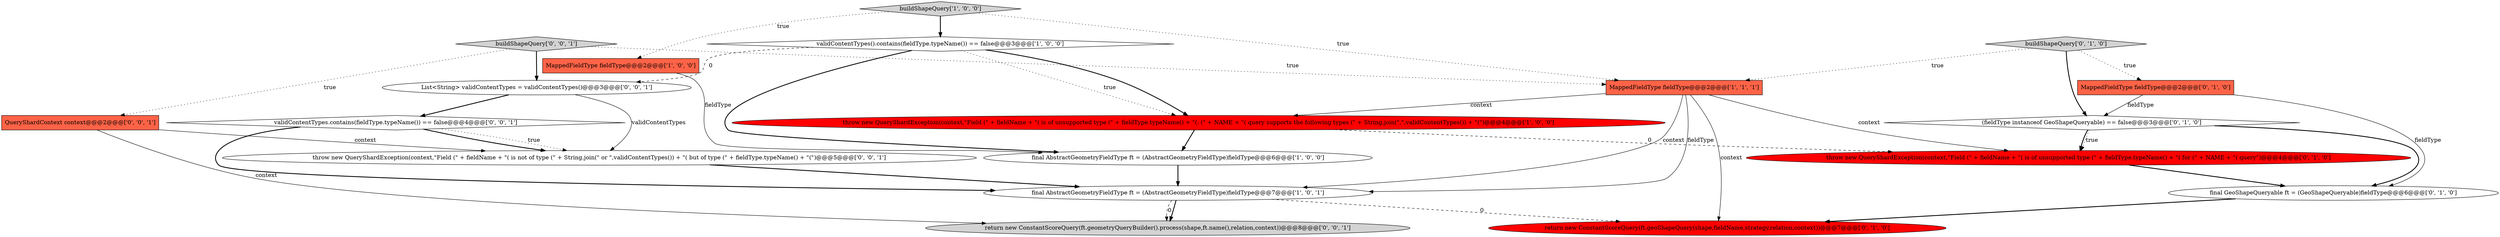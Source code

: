 digraph {
1 [style = filled, label = "buildShapeQuery['1', '0', '0']", fillcolor = lightgray, shape = diamond image = "AAA0AAABBB1BBB"];
10 [style = filled, label = "buildShapeQuery['0', '1', '0']", fillcolor = lightgray, shape = diamond image = "AAA0AAABBB2BBB"];
15 [style = filled, label = "validContentTypes.contains(fieldType.typeName()) == false@@@4@@@['0', '0', '1']", fillcolor = white, shape = diamond image = "AAA0AAABBB3BBB"];
9 [style = filled, label = "return new ConstantScoreQuery(ft.geoShapeQuery(shape,fieldName,strategy,relation,context))@@@7@@@['0', '1', '0']", fillcolor = red, shape = ellipse image = "AAA1AAABBB2BBB"];
8 [style = filled, label = "MappedFieldType fieldType@@@2@@@['0', '1', '0']", fillcolor = tomato, shape = box image = "AAA0AAABBB2BBB"];
7 [style = filled, label = "throw new QueryShardException(context,\"Field (\" + fieldName + \"( is of unsupported type (\" + fieldType.typeName() + \"( for (\" + NAME + \"( query\")@@@4@@@['0', '1', '0']", fillcolor = red, shape = ellipse image = "AAA1AAABBB2BBB"];
13 [style = filled, label = "buildShapeQuery['0', '0', '1']", fillcolor = lightgray, shape = diamond image = "AAA0AAABBB3BBB"];
18 [style = filled, label = "return new ConstantScoreQuery(ft.geometryQueryBuilder().process(shape,ft.name(),relation,context))@@@8@@@['0', '0', '1']", fillcolor = lightgray, shape = ellipse image = "AAA0AAABBB3BBB"];
11 [style = filled, label = "final GeoShapeQueryable ft = (GeoShapeQueryable)fieldType@@@6@@@['0', '1', '0']", fillcolor = white, shape = ellipse image = "AAA0AAABBB2BBB"];
2 [style = filled, label = "MappedFieldType fieldType@@@2@@@['1', '1', '1']", fillcolor = tomato, shape = box image = "AAA0AAABBB1BBB"];
17 [style = filled, label = "List<String> validContentTypes = validContentTypes()@@@3@@@['0', '0', '1']", fillcolor = white, shape = ellipse image = "AAA0AAABBB3BBB"];
12 [style = filled, label = "(fieldType instanceof GeoShapeQueryable) == false@@@3@@@['0', '1', '0']", fillcolor = white, shape = diamond image = "AAA0AAABBB2BBB"];
4 [style = filled, label = "throw new QueryShardException(context,\"Field (\" + fieldName + \"( is of unsupported type (\" + fieldType.typeName() + \"(. (\" + NAME + \"( query supports the following types (\" + String.join(\",\",validContentTypes()) + \"(\")@@@4@@@['1', '0', '0']", fillcolor = red, shape = ellipse image = "AAA1AAABBB1BBB"];
0 [style = filled, label = "MappedFieldType fieldType@@@2@@@['1', '0', '0']", fillcolor = tomato, shape = box image = "AAA0AAABBB1BBB"];
16 [style = filled, label = "throw new QueryShardException(context,\"Field (\" + fieldName + \"( is not of type (\" + String.join(\" or \",validContentTypes()) + \"( but of type (\" + fieldType.typeName() + \"(\")@@@5@@@['0', '0', '1']", fillcolor = white, shape = ellipse image = "AAA0AAABBB3BBB"];
3 [style = filled, label = "validContentTypes().contains(fieldType.typeName()) == false@@@3@@@['1', '0', '0']", fillcolor = white, shape = diamond image = "AAA0AAABBB1BBB"];
5 [style = filled, label = "final AbstractGeometryFieldType ft = (AbstractGeometryFieldType)fieldType@@@6@@@['1', '0', '0']", fillcolor = white, shape = ellipse image = "AAA0AAABBB1BBB"];
14 [style = filled, label = "QueryShardContext context@@@2@@@['0', '0', '1']", fillcolor = tomato, shape = box image = "AAA0AAABBB3BBB"];
6 [style = filled, label = "final AbstractGeometryFieldType ft = (AbstractGeometryFieldType)fieldType@@@7@@@['1', '0', '1']", fillcolor = white, shape = ellipse image = "AAA0AAABBB1BBB"];
2->6 [style = solid, label="fieldType"];
10->8 [style = dotted, label="true"];
7->11 [style = bold, label=""];
3->17 [style = dashed, label="0"];
6->18 [style = bold, label=""];
16->6 [style = bold, label=""];
2->7 [style = solid, label="context"];
6->9 [style = dashed, label="0"];
12->11 [style = bold, label=""];
1->3 [style = bold, label=""];
3->4 [style = dotted, label="true"];
15->6 [style = bold, label=""];
15->16 [style = dotted, label="true"];
11->9 [style = bold, label=""];
15->16 [style = bold, label=""];
14->16 [style = solid, label="context"];
3->4 [style = bold, label=""];
12->7 [style = bold, label=""];
6->18 [style = dashed, label="0"];
8->12 [style = solid, label="fieldType"];
13->2 [style = dotted, label="true"];
2->6 [style = solid, label="context"];
13->17 [style = bold, label=""];
3->5 [style = bold, label=""];
5->6 [style = bold, label=""];
2->4 [style = solid, label="context"];
10->2 [style = dotted, label="true"];
10->12 [style = bold, label=""];
4->7 [style = dashed, label="0"];
17->15 [style = bold, label=""];
14->18 [style = solid, label="context"];
0->5 [style = solid, label="fieldType"];
1->0 [style = dotted, label="true"];
1->2 [style = dotted, label="true"];
12->7 [style = dotted, label="true"];
13->14 [style = dotted, label="true"];
4->5 [style = bold, label=""];
17->16 [style = solid, label="validContentTypes"];
2->9 [style = solid, label="context"];
8->11 [style = solid, label="fieldType"];
}
